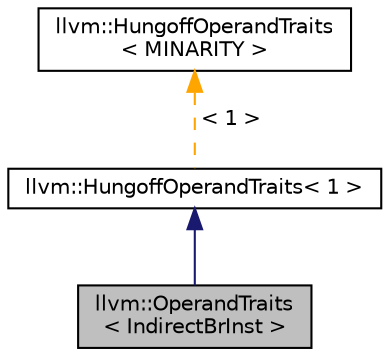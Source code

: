 digraph "llvm::OperandTraits&lt; IndirectBrInst &gt;"
{
 // LATEX_PDF_SIZE
  bgcolor="transparent";
  edge [fontname="Helvetica",fontsize="10",labelfontname="Helvetica",labelfontsize="10"];
  node [fontname="Helvetica",fontsize="10",shape="box"];
  Node1 [label="llvm::OperandTraits\l\< IndirectBrInst \>",height=0.2,width=0.4,color="black", fillcolor="grey75", style="filled", fontcolor="black",tooltip=" "];
  Node2 -> Node1 [dir="back",color="midnightblue",fontsize="10",style="solid",fontname="Helvetica"];
  Node2 [label="llvm::HungoffOperandTraits\< 1 \>",height=0.2,width=0.4,color="black",URL="$structllvm_1_1HungoffOperandTraits.html",tooltip=" "];
  Node3 -> Node2 [dir="back",color="orange",fontsize="10",style="dashed",label=" \< 1 \>" ,fontname="Helvetica"];
  Node3 [label="llvm::HungoffOperandTraits\l\< MINARITY \>",height=0.2,width=0.4,color="black",URL="$structllvm_1_1HungoffOperandTraits.html",tooltip="HungoffOperandTraits - determine the allocation regime of the Use array when it is not a prefix to th..."];
}
